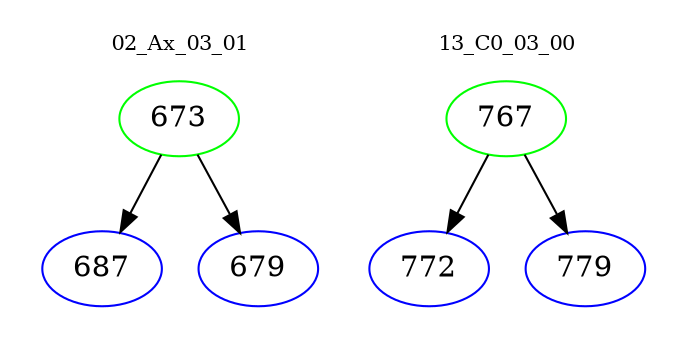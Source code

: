 digraph{
subgraph cluster_0 {
color = white
label = "02_Ax_03_01";
fontsize=10;
T0_673 [label="673", color="green"]
T0_673 -> T0_687 [color="black"]
T0_687 [label="687", color="blue"]
T0_673 -> T0_679 [color="black"]
T0_679 [label="679", color="blue"]
}
subgraph cluster_1 {
color = white
label = "13_C0_03_00";
fontsize=10;
T1_767 [label="767", color="green"]
T1_767 -> T1_772 [color="black"]
T1_772 [label="772", color="blue"]
T1_767 -> T1_779 [color="black"]
T1_779 [label="779", color="blue"]
}
}
